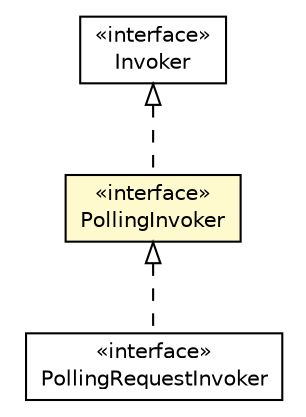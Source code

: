 #!/usr/local/bin/dot
#
# Class diagram 
# Generated by UMLGraph version R5_6-24-gf6e263 (http://www.umlgraph.org/)
#

digraph G {
	edge [fontname="Helvetica",fontsize=10,labelfontname="Helvetica",labelfontsize=10];
	node [fontname="Helvetica",fontsize=10,shape=plaintext];
	nodesep=0.25;
	ranksep=0.5;
	// io.reinert.requestor.core.PollingRequestInvoker
	c32674 [label=<<table title="io.reinert.requestor.core.PollingRequestInvoker" border="0" cellborder="1" cellspacing="0" cellpadding="2" port="p" href="./PollingRequestInvoker.html">
		<tr><td><table border="0" cellspacing="0" cellpadding="1">
<tr><td align="center" balign="center"> &#171;interface&#187; </td></tr>
<tr><td align="center" balign="center"> PollingRequestInvoker </td></tr>
		</table></td></tr>
		</table>>, URL="./PollingRequestInvoker.html", fontname="Helvetica", fontcolor="black", fontsize=10.0];
	// io.reinert.requestor.core.PollingInvoker
	c32721 [label=<<table title="io.reinert.requestor.core.PollingInvoker" border="0" cellborder="1" cellspacing="0" cellpadding="2" port="p" bgcolor="lemonChiffon" href="./PollingInvoker.html">
		<tr><td><table border="0" cellspacing="0" cellpadding="1">
<tr><td align="center" balign="center"> &#171;interface&#187; </td></tr>
<tr><td align="center" balign="center"> PollingInvoker </td></tr>
		</table></td></tr>
		</table>>, URL="./PollingInvoker.html", fontname="Helvetica", fontcolor="black", fontsize=10.0];
	// io.reinert.requestor.core.Invoker
	c32739 [label=<<table title="io.reinert.requestor.core.Invoker" border="0" cellborder="1" cellspacing="0" cellpadding="2" port="p" href="./Invoker.html">
		<tr><td><table border="0" cellspacing="0" cellpadding="1">
<tr><td align="center" balign="center"> &#171;interface&#187; </td></tr>
<tr><td align="center" balign="center"> Invoker </td></tr>
		</table></td></tr>
		</table>>, URL="./Invoker.html", fontname="Helvetica", fontcolor="black", fontsize=10.0];
	//io.reinert.requestor.core.PollingRequestInvoker implements io.reinert.requestor.core.PollingInvoker
	c32721:p -> c32674:p [dir=back,arrowtail=empty,style=dashed];
	//io.reinert.requestor.core.PollingInvoker implements io.reinert.requestor.core.Invoker
	c32739:p -> c32721:p [dir=back,arrowtail=empty,style=dashed];
}

